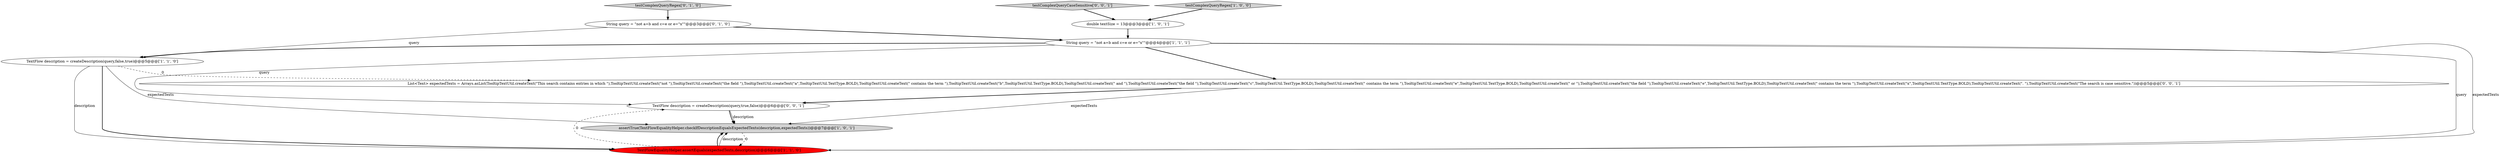 digraph {
8 [style = filled, label = "testComplexQueryCaseSensitive['0', '0', '1']", fillcolor = lightgray, shape = diamond image = "AAA0AAABBB3BBB"];
3 [style = filled, label = "testComplexQueryRegex['1', '0', '0']", fillcolor = lightgray, shape = diamond image = "AAA0AAABBB1BBB"];
6 [style = filled, label = "String query = \"not a=b and c=e or e=\"x\"\"@@@3@@@['0', '1', '0']", fillcolor = white, shape = ellipse image = "AAA0AAABBB2BBB"];
9 [style = filled, label = "TextFlow description = createDescription(query,true,false)@@@6@@@['0', '0', '1']", fillcolor = white, shape = ellipse image = "AAA0AAABBB3BBB"];
10 [style = filled, label = "List<Text> expectedTexts = Arrays.asList(TooltipTextUtil.createText(\"This search contains entries in which \"),TooltipTextUtil.createText(\"not \"),TooltipTextUtil.createText(\"the field \"),TooltipTextUtil.createText(\"a\",TooltipTextUtil.TextType.BOLD),TooltipTextUtil.createText(\" contains the term \"),TooltipTextUtil.createText(\"b\",TooltipTextUtil.TextType.BOLD),TooltipTextUtil.createText(\" and \"),TooltipTextUtil.createText(\"the field \"),TooltipTextUtil.createText(\"c\",TooltipTextUtil.TextType.BOLD),TooltipTextUtil.createText(\" contains the term \"),TooltipTextUtil.createText(\"e\",TooltipTextUtil.TextType.BOLD),TooltipTextUtil.createText(\" or \"),TooltipTextUtil.createText(\"the field \"),TooltipTextUtil.createText(\"e\",TooltipTextUtil.TextType.BOLD),TooltipTextUtil.createText(\" contains the term \"),TooltipTextUtil.createText(\"x\",TooltipTextUtil.TextType.BOLD),TooltipTextUtil.createText(\". \"),TooltipTextUtil.createText(\"The search is case sensitive.\"))@@@5@@@['0', '0', '1']", fillcolor = white, shape = ellipse image = "AAA0AAABBB3BBB"];
2 [style = filled, label = "double textSize = 13@@@3@@@['1', '0', '1']", fillcolor = white, shape = ellipse image = "AAA0AAABBB1BBB"];
5 [style = filled, label = "TextFlowEqualityHelper.assertEquals(expectedTexts,description)@@@6@@@['1', '1', '0']", fillcolor = red, shape = ellipse image = "AAA1AAABBB1BBB"];
4 [style = filled, label = "TextFlow description = createDescription(query,false,true)@@@5@@@['1', '1', '0']", fillcolor = white, shape = ellipse image = "AAA0AAABBB1BBB"];
7 [style = filled, label = "testComplexQueryRegex['0', '1', '0']", fillcolor = lightgray, shape = diamond image = "AAA0AAABBB2BBB"];
0 [style = filled, label = "String query = \"not a=b and c=e or e=\"x\"\"@@@4@@@['1', '1', '1']", fillcolor = white, shape = ellipse image = "AAA0AAABBB1BBB"];
1 [style = filled, label = "assertTrue(TextFlowEqualityHelper.checkIfDescriptionEqualsExpectedTexts(description,expectedTexts))@@@7@@@['1', '0', '1']", fillcolor = lightgray, shape = ellipse image = "AAA0AAABBB1BBB"];
1->5 [style = dashed, label="0"];
9->1 [style = solid, label="description"];
0->9 [style = solid, label="query"];
5->9 [style = dashed, label="0"];
6->0 [style = bold, label=""];
0->5 [style = solid, label="query"];
10->1 [style = solid, label="expectedTexts"];
6->4 [style = solid, label="query"];
5->1 [style = bold, label=""];
0->10 [style = bold, label=""];
2->0 [style = bold, label=""];
5->1 [style = solid, label="description"];
3->2 [style = bold, label=""];
8->2 [style = bold, label=""];
0->4 [style = bold, label=""];
4->1 [style = solid, label="expectedTexts"];
7->6 [style = bold, label=""];
10->9 [style = bold, label=""];
9->1 [style = bold, label=""];
4->10 [style = dashed, label="0"];
4->5 [style = bold, label=""];
4->5 [style = solid, label="description"];
0->5 [style = solid, label="expectedTexts"];
}
